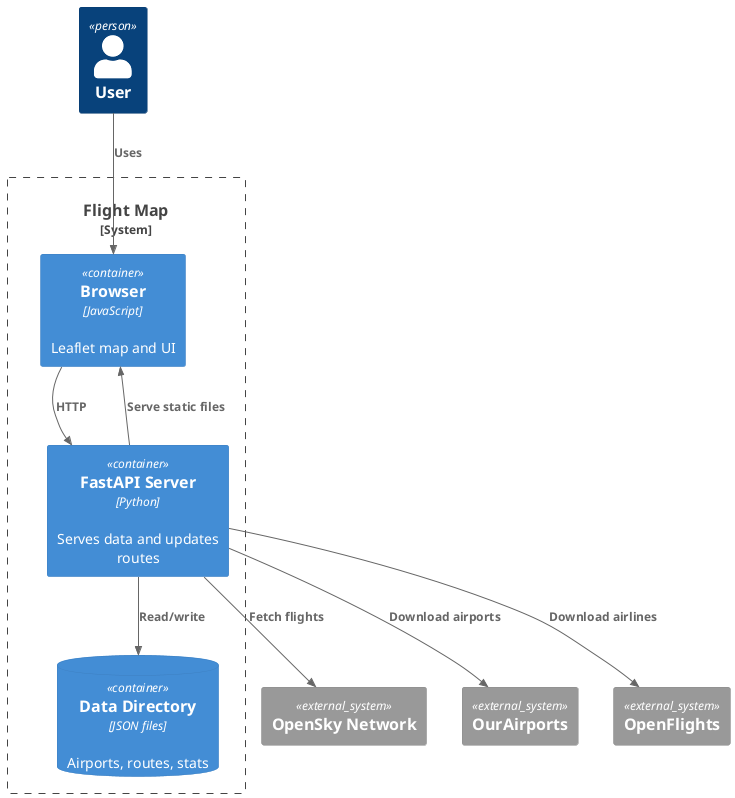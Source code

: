 @startuml
!include <C4/C4_Container>

Person(user, "User")
System_Boundary(flightmap, "Flight Map") {
  Container(spa, "Browser", "JavaScript", "Leaflet map and UI")
  Container(api, "FastAPI Server", "Python", "Serves data and updates routes")
  ContainerDb(data, "Data Directory", "JSON files", "Airports, routes, stats")
}
System_Ext(opensky, "OpenSky Network")
System_Ext(ourairports, "OurAirports")
System_Ext(openflights, "OpenFlights")

Rel(user, spa, "Uses")
Rel(spa, api, "HTTP")
Rel(api, opensky, "Fetch flights")
Rel(api, ourairports, "Download airports")
Rel(api, openflights, "Download airlines")
Rel(api, data, "Read/write")
Rel(api, spa, "Serve static files")

@enduml
